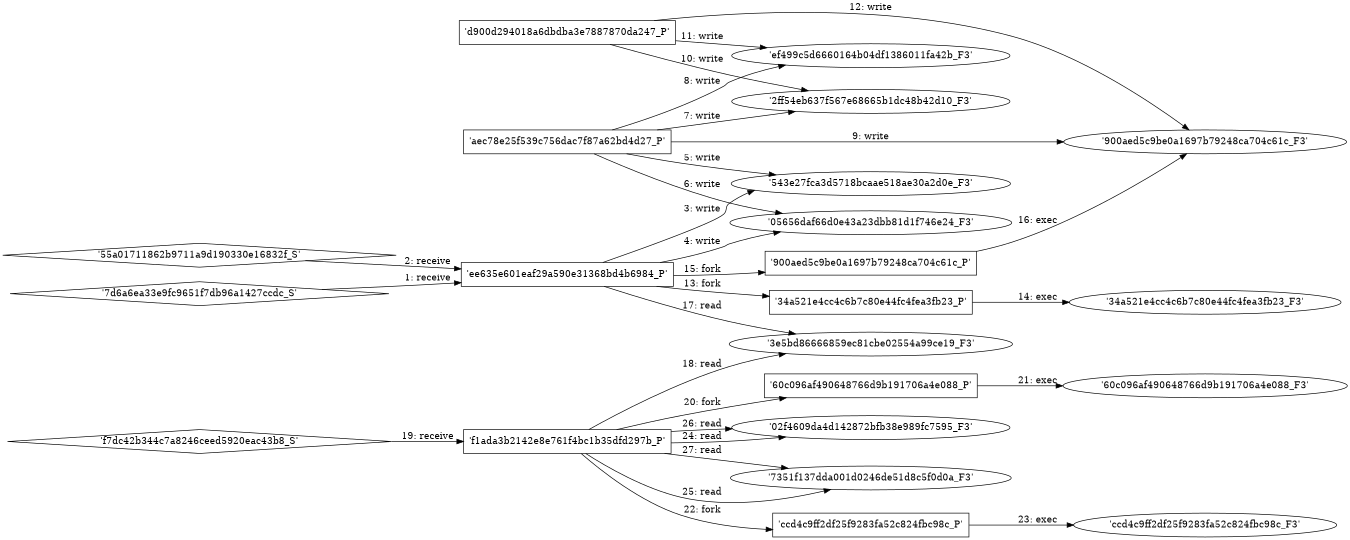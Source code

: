 digraph "D:\Learning\Paper\apt\基于CTI的攻击预警\Dataset\攻击图\ASGfromALLCTI\Microsoft Disrupts Botnet Hijacking Search Results and Exploiting Search Engines.dot" {
rankdir="LR"
size="9"
fixedsize="false"
splines="true"
nodesep=0.3
ranksep=0
fontsize=10
overlap="scalexy"
engine= "neato"
	"'ee635e601eaf29a590e31368bd4b6984_P'" [node_type=Process shape=box]
	"'7d6a6ea33e9fc9651f7db96a1427ccdc_S'" [node_type=Socket shape=diamond]
	"'7d6a6ea33e9fc9651f7db96a1427ccdc_S'" -> "'ee635e601eaf29a590e31368bd4b6984_P'" [label="1: receive"]
	"'ee635e601eaf29a590e31368bd4b6984_P'" [node_type=Process shape=box]
	"'55a01711862b9711a9d190330e16832f_S'" [node_type=Socket shape=diamond]
	"'55a01711862b9711a9d190330e16832f_S'" -> "'ee635e601eaf29a590e31368bd4b6984_P'" [label="2: receive"]
	"'543e27fca3d5718bcaae518ae30a2d0e_F3'" [node_type=file shape=ellipse]
	"'ee635e601eaf29a590e31368bd4b6984_P'" [node_type=Process shape=box]
	"'ee635e601eaf29a590e31368bd4b6984_P'" -> "'543e27fca3d5718bcaae518ae30a2d0e_F3'" [label="3: write"]
	"'05656daf66d0e43a23dbb81d1f746e24_F3'" [node_type=file shape=ellipse]
	"'ee635e601eaf29a590e31368bd4b6984_P'" [node_type=Process shape=box]
	"'ee635e601eaf29a590e31368bd4b6984_P'" -> "'05656daf66d0e43a23dbb81d1f746e24_F3'" [label="4: write"]
	"'543e27fca3d5718bcaae518ae30a2d0e_F3'" [node_type=file shape=ellipse]
	"'aec78e25f539c756dac7f87a62bd4d27_P'" [node_type=Process shape=box]
	"'aec78e25f539c756dac7f87a62bd4d27_P'" -> "'543e27fca3d5718bcaae518ae30a2d0e_F3'" [label="5: write"]
	"'05656daf66d0e43a23dbb81d1f746e24_F3'" [node_type=file shape=ellipse]
	"'aec78e25f539c756dac7f87a62bd4d27_P'" [node_type=Process shape=box]
	"'aec78e25f539c756dac7f87a62bd4d27_P'" -> "'05656daf66d0e43a23dbb81d1f746e24_F3'" [label="6: write"]
	"'2ff54eb637f567e68665b1dc48b42d10_F3'" [node_type=file shape=ellipse]
	"'aec78e25f539c756dac7f87a62bd4d27_P'" [node_type=Process shape=box]
	"'aec78e25f539c756dac7f87a62bd4d27_P'" -> "'2ff54eb637f567e68665b1dc48b42d10_F3'" [label="7: write"]
	"'ef499c5d6660164b04df1386011fa42b_F3'" [node_type=file shape=ellipse]
	"'aec78e25f539c756dac7f87a62bd4d27_P'" [node_type=Process shape=box]
	"'aec78e25f539c756dac7f87a62bd4d27_P'" -> "'ef499c5d6660164b04df1386011fa42b_F3'" [label="8: write"]
	"'900aed5c9be0a1697b79248ca704c61c_F3'" [node_type=file shape=ellipse]
	"'aec78e25f539c756dac7f87a62bd4d27_P'" [node_type=Process shape=box]
	"'aec78e25f539c756dac7f87a62bd4d27_P'" -> "'900aed5c9be0a1697b79248ca704c61c_F3'" [label="9: write"]
	"'2ff54eb637f567e68665b1dc48b42d10_F3'" [node_type=file shape=ellipse]
	"'d900d294018a6dbdba3e7887870da247_P'" [node_type=Process shape=box]
	"'d900d294018a6dbdba3e7887870da247_P'" -> "'2ff54eb637f567e68665b1dc48b42d10_F3'" [label="10: write"]
	"'ef499c5d6660164b04df1386011fa42b_F3'" [node_type=file shape=ellipse]
	"'d900d294018a6dbdba3e7887870da247_P'" [node_type=Process shape=box]
	"'d900d294018a6dbdba3e7887870da247_P'" -> "'ef499c5d6660164b04df1386011fa42b_F3'" [label="11: write"]
	"'900aed5c9be0a1697b79248ca704c61c_F3'" [node_type=file shape=ellipse]
	"'d900d294018a6dbdba3e7887870da247_P'" [node_type=Process shape=box]
	"'d900d294018a6dbdba3e7887870da247_P'" -> "'900aed5c9be0a1697b79248ca704c61c_F3'" [label="12: write"]
	"'ee635e601eaf29a590e31368bd4b6984_P'" [node_type=Process shape=box]
	"'34a521e4cc4c6b7c80e44fc4fea3fb23_P'" [node_type=Process shape=box]
	"'ee635e601eaf29a590e31368bd4b6984_P'" -> "'34a521e4cc4c6b7c80e44fc4fea3fb23_P'" [label="13: fork"]
	"'34a521e4cc4c6b7c80e44fc4fea3fb23_P'" [node_type=Process shape=box]
	"'34a521e4cc4c6b7c80e44fc4fea3fb23_F3'" [node_type=File shape=ellipse]
	"'34a521e4cc4c6b7c80e44fc4fea3fb23_P'" -> "'34a521e4cc4c6b7c80e44fc4fea3fb23_F3'" [label="14: exec"]
	"'ee635e601eaf29a590e31368bd4b6984_P'" [node_type=Process shape=box]
	"'900aed5c9be0a1697b79248ca704c61c_P'" [node_type=Process shape=box]
	"'ee635e601eaf29a590e31368bd4b6984_P'" -> "'900aed5c9be0a1697b79248ca704c61c_P'" [label="15: fork"]
	"'900aed5c9be0a1697b79248ca704c61c_P'" [node_type=Process shape=box]
	"'900aed5c9be0a1697b79248ca704c61c_F3'" [node_type=File shape=ellipse]
	"'900aed5c9be0a1697b79248ca704c61c_P'" -> "'900aed5c9be0a1697b79248ca704c61c_F3'" [label="16: exec"]
	"'3e5bd86666859ec81cbe02554a99ce19_F3'" [node_type=file shape=ellipse]
	"'ee635e601eaf29a590e31368bd4b6984_P'" [node_type=Process shape=box]
	"'ee635e601eaf29a590e31368bd4b6984_P'" -> "'3e5bd86666859ec81cbe02554a99ce19_F3'" [label="17: read"]
	"'3e5bd86666859ec81cbe02554a99ce19_F3'" [node_type=file shape=ellipse]
	"'f1ada3b2142e8e761f4bc1b35dfd297b_P'" [node_type=Process shape=box]
	"'f1ada3b2142e8e761f4bc1b35dfd297b_P'" -> "'3e5bd86666859ec81cbe02554a99ce19_F3'" [label="18: read"]
	"'f1ada3b2142e8e761f4bc1b35dfd297b_P'" [node_type=Process shape=box]
	"'f7dc42b344c7a8246ceed5920eac43b8_S'" [node_type=Socket shape=diamond]
	"'f7dc42b344c7a8246ceed5920eac43b8_S'" -> "'f1ada3b2142e8e761f4bc1b35dfd297b_P'" [label="19: receive"]
	"'f1ada3b2142e8e761f4bc1b35dfd297b_P'" [node_type=Process shape=box]
	"'60c096af490648766d9b191706a4e088_P'" [node_type=Process shape=box]
	"'f1ada3b2142e8e761f4bc1b35dfd297b_P'" -> "'60c096af490648766d9b191706a4e088_P'" [label="20: fork"]
	"'60c096af490648766d9b191706a4e088_P'" [node_type=Process shape=box]
	"'60c096af490648766d9b191706a4e088_F3'" [node_type=File shape=ellipse]
	"'60c096af490648766d9b191706a4e088_P'" -> "'60c096af490648766d9b191706a4e088_F3'" [label="21: exec"]
	"'f1ada3b2142e8e761f4bc1b35dfd297b_P'" [node_type=Process shape=box]
	"'ccd4c9ff2df25f9283fa52c824fbc98c_P'" [node_type=Process shape=box]
	"'f1ada3b2142e8e761f4bc1b35dfd297b_P'" -> "'ccd4c9ff2df25f9283fa52c824fbc98c_P'" [label="22: fork"]
	"'ccd4c9ff2df25f9283fa52c824fbc98c_P'" [node_type=Process shape=box]
	"'ccd4c9ff2df25f9283fa52c824fbc98c_F3'" [node_type=File shape=ellipse]
	"'ccd4c9ff2df25f9283fa52c824fbc98c_P'" -> "'ccd4c9ff2df25f9283fa52c824fbc98c_F3'" [label="23: exec"]
	"'02f4609da4d142872bfb38e989fc7595_F3'" [node_type=file shape=ellipse]
	"'f1ada3b2142e8e761f4bc1b35dfd297b_P'" [node_type=Process shape=box]
	"'f1ada3b2142e8e761f4bc1b35dfd297b_P'" -> "'02f4609da4d142872bfb38e989fc7595_F3'" [label="24: read"]
	"'7351f137dda001d0246de51d8c5f0d0a_F3'" [node_type=file shape=ellipse]
	"'f1ada3b2142e8e761f4bc1b35dfd297b_P'" [node_type=Process shape=box]
	"'f1ada3b2142e8e761f4bc1b35dfd297b_P'" -> "'7351f137dda001d0246de51d8c5f0d0a_F3'" [label="25: read"]
	"'02f4609da4d142872bfb38e989fc7595_F3'" [node_type=file shape=ellipse]
	"'f1ada3b2142e8e761f4bc1b35dfd297b_P'" [node_type=Process shape=box]
	"'f1ada3b2142e8e761f4bc1b35dfd297b_P'" -> "'02f4609da4d142872bfb38e989fc7595_F3'" [label="26: read"]
	"'7351f137dda001d0246de51d8c5f0d0a_F3'" [node_type=file shape=ellipse]
	"'f1ada3b2142e8e761f4bc1b35dfd297b_P'" [node_type=Process shape=box]
	"'f1ada3b2142e8e761f4bc1b35dfd297b_P'" -> "'7351f137dda001d0246de51d8c5f0d0a_F3'" [label="27: read"]
}
